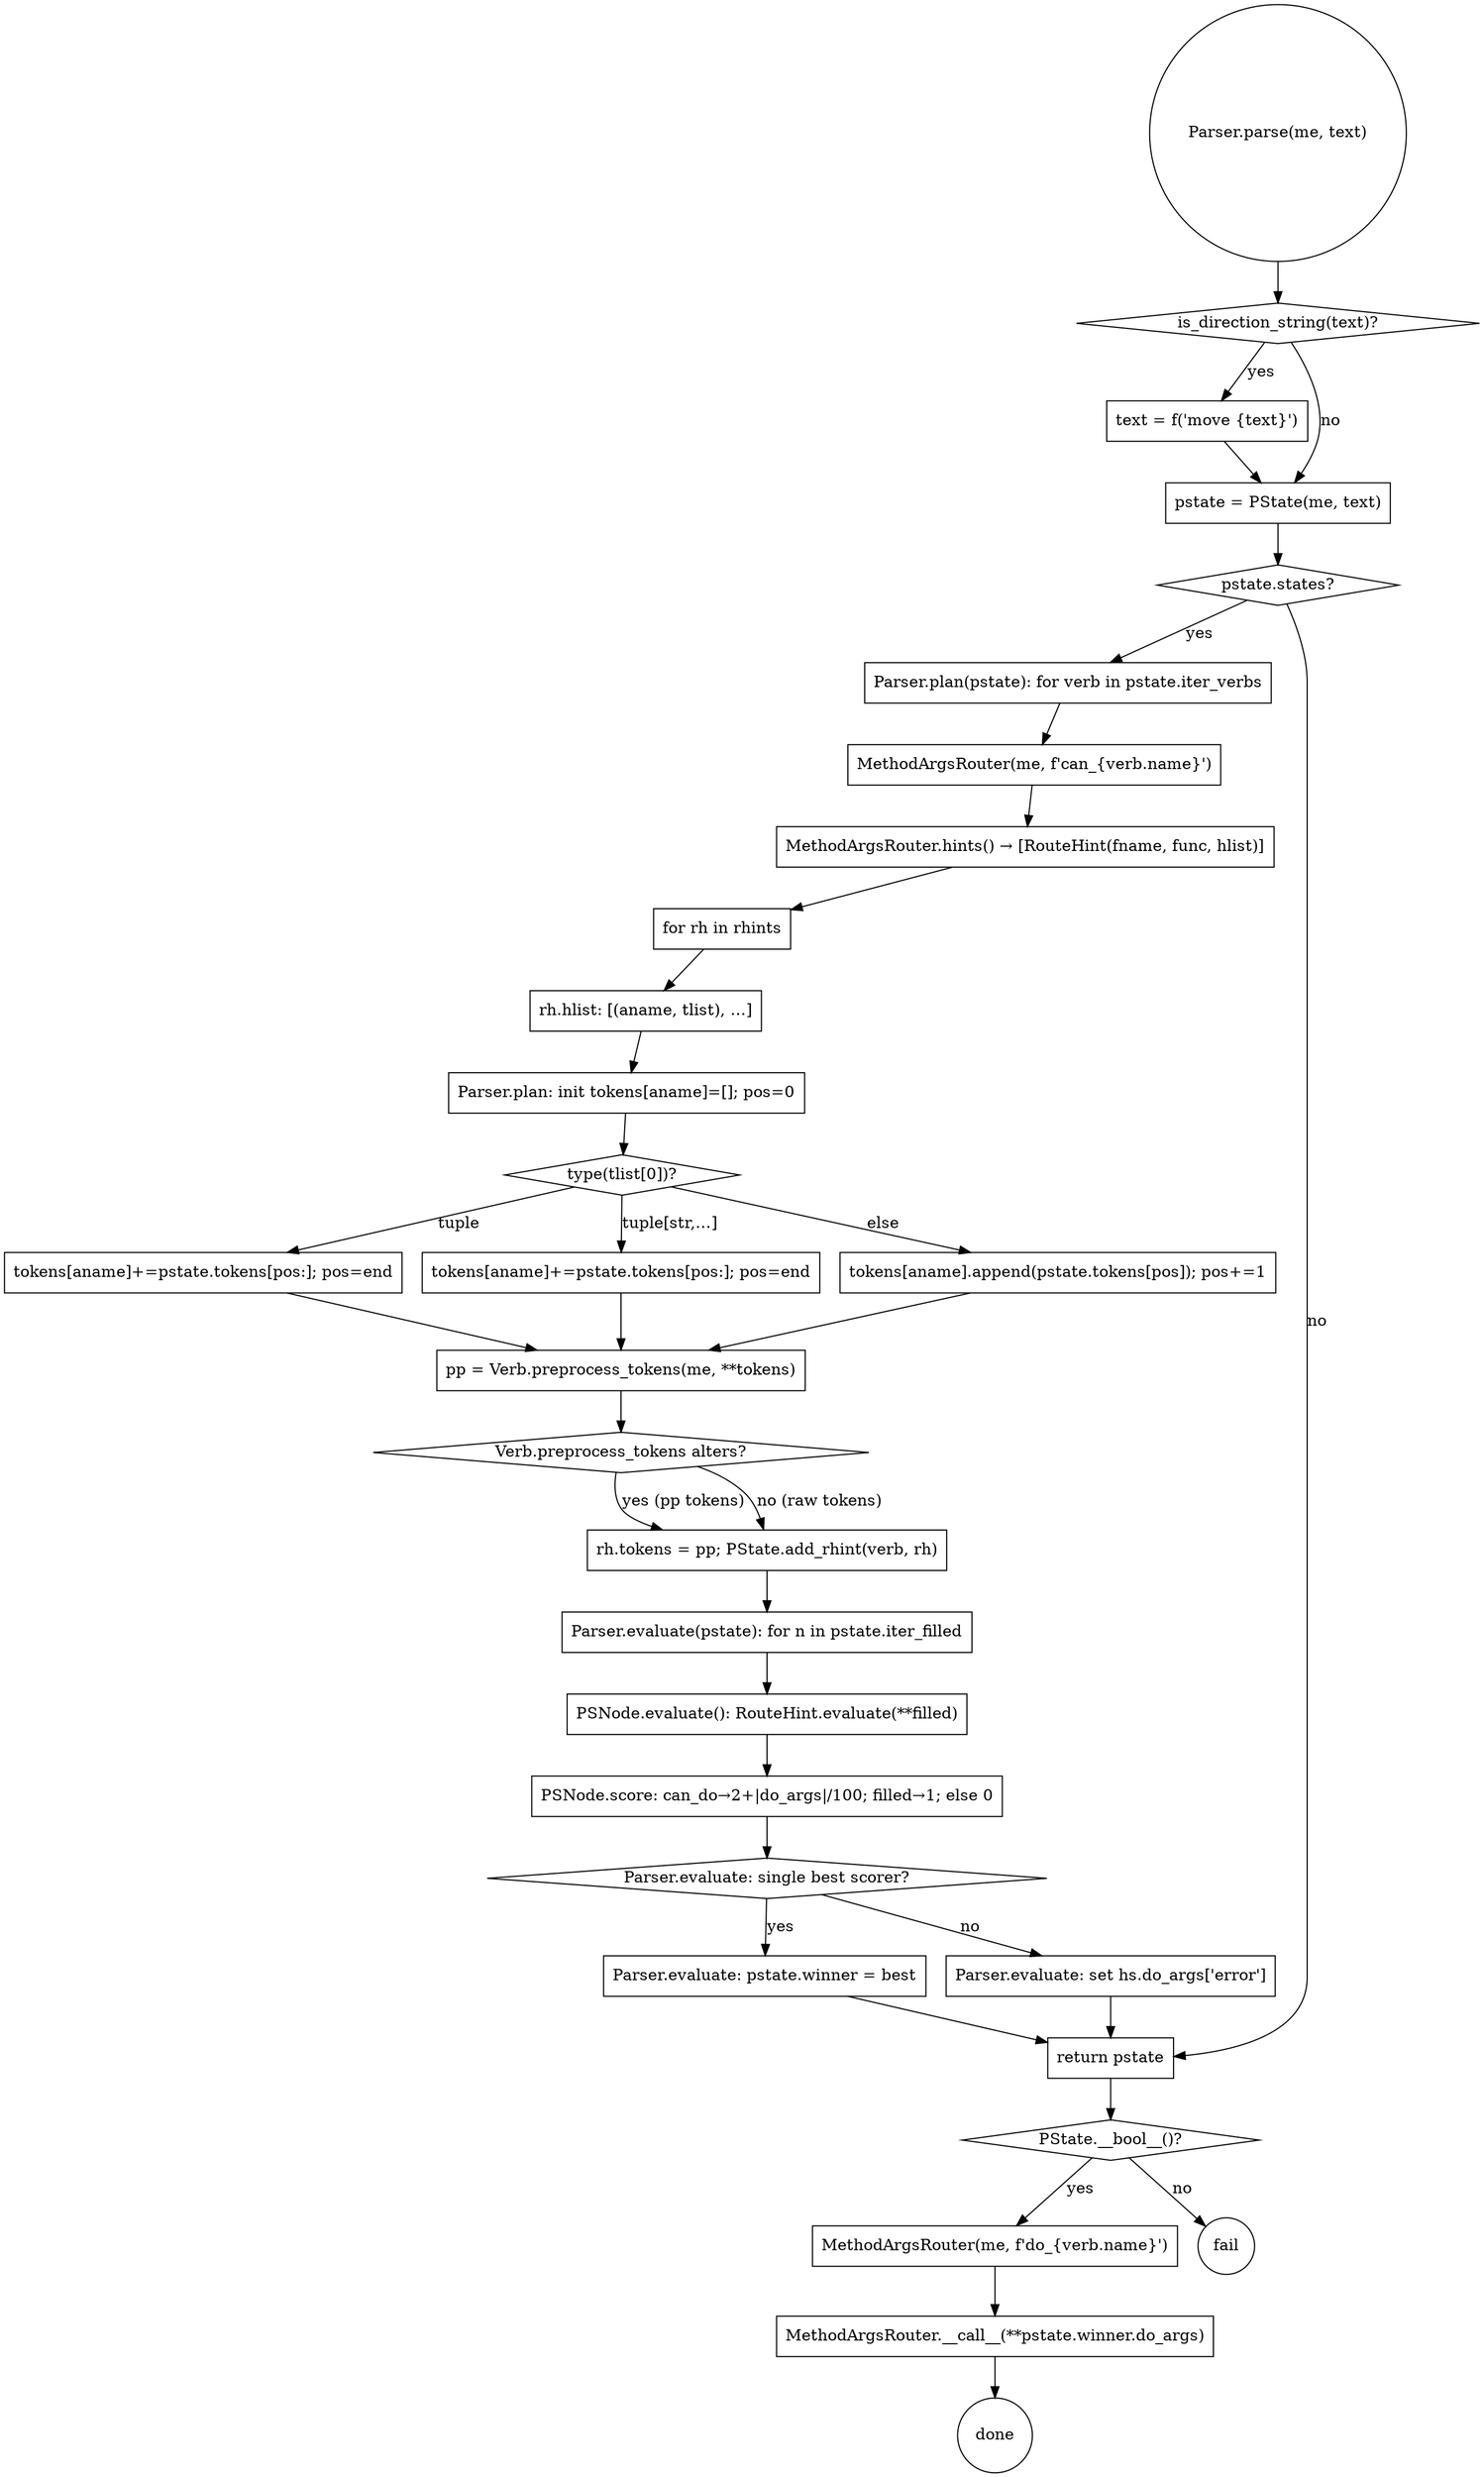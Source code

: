 digraph G {
  rankdir=TB;

  // Center on Parser.parse()
  start [shape=circle, label="Parser.parse(me, text)"];
  dirq [shape=diamond, label="is_direction_string(text)?"];
  toMoves [shape=box, label="text = f('move {text}')"];
  mkPState [shape=box, label="pstate = PState(me, text)"];
  haveStates [shape=diamond, label="pstate.states?"];

  // Planning phase
  plan [shape=box, label="Parser.plan(pstate): for verb in pstate.iter_verbs"];
  mrcan [shape=box, label="MethodArgsRouter(me, f'can_{verb.name}')"];
  rhints [shape=box, label="MethodArgsRouter.hints() → [RouteHint(fname, func, hlist)]"];
  rh_foreach [shape=box, label="for rh in rhints"];
  rh_hlist [shape=box, label="rh.hlist: [(aname, tlist), …]"];
  fillTok [shape=box, label="Parser.plan: init tokens[aname]=[]; pos=0"];
  tlistHead [shape=diamond, label="type(tlist[0])?"];
  tlist1 [shape=box, label="tokens[aname]+=pstate.tokens[pos:]; pos=end"];
  tlistEll [shape=box, label="tokens[aname]+=pstate.tokens[pos:]; pos=end"];
  tlistAtom [shape=box, label="tokens[aname].append(pstate.tokens[pos]); pos+=1"];
  ppNeeded [shape=diamond, label="Verb.preprocess_tokens alters?"];
  preprocess [shape=box, label="pp = Verb.preprocess_tokens(me, **tokens)"];
  attach [shape=box, label="rh.tokens = pp; PState.add_rhint(verb, rh)"];

  // Evaluation phase
  eval [shape=box, label="Parser.evaluate(pstate): for n in pstate.iter_filled"];
  psnEval [shape=box, label="PSNode.evaluate(): RouteHint.evaluate(**filled)"];
  score [shape=box, label="PSNode.score: can_do→2+|do_args|/100; filled→1; else 0"];
  best [shape=diamond, label="Parser.evaluate: single best scorer?"];
  setwin [shape=box, label="Parser.evaluate: pstate.winner = best"];
  ambig [shape=box, label="Parser.evaluate: set hs.do_args['error']"];
  retp [shape=box, label="return pstate"];

  // Execution (outside parse)
  truthy [shape=diamond, label="PState.__bool__()?"];
  mrdo [shape=box, label="MethodArgsRouter(me, f'do_{verb.name}')"];
  invoke [shape=box, label="MethodArgsRouter.__call__(**pstate.winner.do_args)"];
  ok [shape=circle, label="done"];
  fail [shape=circle, label="fail"];

  start -> dirq;
  dirq -> toMoves [label="yes"];
  dirq -> mkPState [label="no"];
  toMoves -> mkPState;
  mkPState -> haveStates;
  haveStates -> retp [label="no"];
  haveStates -> plan [label="yes"];

  plan -> mrcan -> rhints -> rh_foreach -> rh_hlist -> fillTok -> tlistHead;
  tlistHead -> tlist1 [label="tuple"];
  tlistHead -> tlistEll [label="tuple[str,…]"];
  tlistHead -> tlistAtom [label="else"];
  tlist1 -> preprocess;
  tlistEll -> preprocess;
  tlistAtom -> preprocess;
  preprocess -> ppNeeded;
  ppNeeded -> attach [label="yes (pp tokens)"];
  ppNeeded -> attach [label="no (raw tokens)"];
  attach -> eval;
  eval -> psnEval -> score -> best;
  best -> setwin [label="yes"];
  best -> ambig [label="no"];
  setwin -> retp;
  ambig -> retp;

  // after parse returns
  retp -> truthy;
  truthy -> mrdo [label="yes"];
  truthy -> fail [label="no"];
  mrdo -> invoke -> ok;
}

